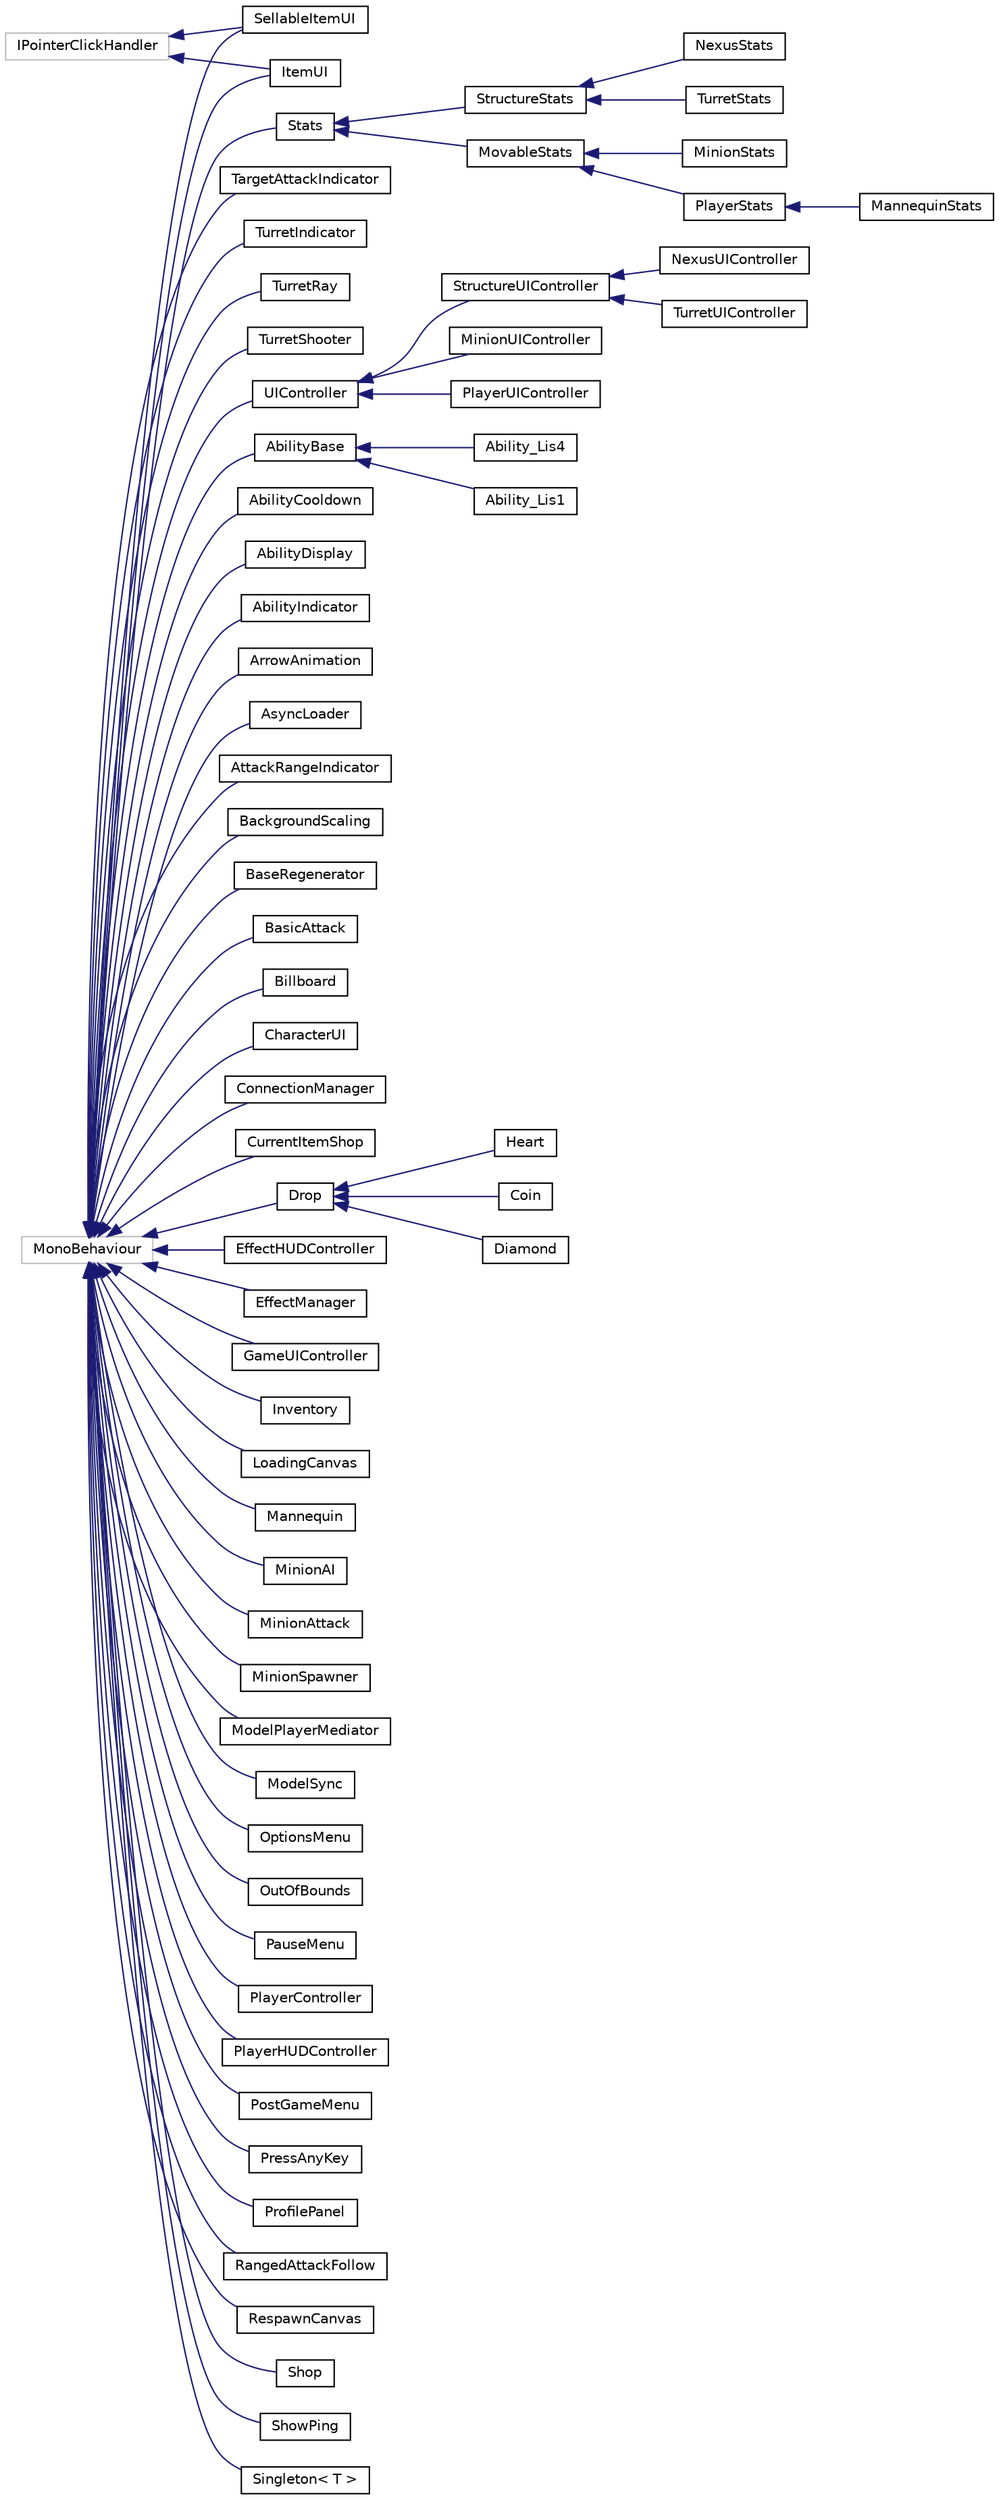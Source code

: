 digraph "Jerarquia Gràfica de la Classe"
{
 // INTERACTIVE_SVG=YES
 // LATEX_PDF_SIZE
  bgcolor="transparent";
  edge [fontname="Helvetica",fontsize="10",labelfontname="Helvetica",labelfontsize="10"];
  node [fontname="Helvetica",fontsize="10",shape=record];
  rankdir="LR";
  Node3 [label="IPointerClickHandler",height=0.2,width=0.4,color="grey75",tooltip=" "];
  Node3 -> Node0 [dir="back",color="midnightblue",fontsize="10",style="solid",fontname="Helvetica"];
  Node0 [label="ItemUI",height=0.2,width=0.4,color="black",URL="$class_item_u_i.html",tooltip=" "];
  Node3 -> Node5 [dir="back",color="midnightblue",fontsize="10",style="solid",fontname="Helvetica"];
  Node5 [label="SellableItemUI",height=0.2,width=0.4,color="black",URL="$class_sellable_item_u_i.html",tooltip=" "];
  Node8 [label="MonoBehaviour",height=0.2,width=0.4,color="grey75",tooltip=" "];
  Node8 -> Node9 [dir="back",color="midnightblue",fontsize="10",style="solid",fontname="Helvetica"];
  Node9 [label="AbilityBase",height=0.2,width=0.4,color="black",URL="$class_ability_base.html",tooltip="Base class for all the Ability_Instanciable prefab scripts."];
  Node9 -> Node10 [dir="back",color="midnightblue",fontsize="10",style="solid",fontname="Helvetica"];
  Node10 [label="Ability_Lis1",height=0.2,width=0.4,color="black",URL="$class_ability___lis1.html",tooltip=" "];
  Node9 -> Node11 [dir="back",color="midnightblue",fontsize="10",style="solid",fontname="Helvetica"];
  Node11 [label="Ability_Lis4",height=0.2,width=0.4,color="black",URL="$class_ability___lis4.html",tooltip=" "];
  Node8 -> Node12 [dir="back",color="midnightblue",fontsize="10",style="solid",fontname="Helvetica"];
  Node12 [label="AbilityCooldown",height=0.2,width=0.4,color="black",URL="$class_ability_cooldown.html",tooltip=" "];
  Node8 -> Node13 [dir="back",color="midnightblue",fontsize="10",style="solid",fontname="Helvetica"];
  Node13 [label="AbilityDisplay",height=0.2,width=0.4,color="black",URL="$class_ability_display.html",tooltip=" "];
  Node8 -> Node14 [dir="back",color="midnightblue",fontsize="10",style="solid",fontname="Helvetica"];
  Node14 [label="AbilityIndicator",height=0.2,width=0.4,color="black",URL="$class_ability_indicator.html",tooltip=" "];
  Node8 -> Node15 [dir="back",color="midnightblue",fontsize="10",style="solid",fontname="Helvetica"];
  Node15 [label="ArrowAnimation",height=0.2,width=0.4,color="black",URL="$class_arrow_animation.html",tooltip=" "];
  Node8 -> Node16 [dir="back",color="midnightblue",fontsize="10",style="solid",fontname="Helvetica"];
  Node16 [label="AsyncLoader",height=0.2,width=0.4,color="black",URL="$class_async_loader.html",tooltip=" "];
  Node8 -> Node17 [dir="back",color="midnightblue",fontsize="10",style="solid",fontname="Helvetica"];
  Node17 [label="AttackRangeIndicator",height=0.2,width=0.4,color="black",URL="$class_attack_range_indicator.html",tooltip="Script that shows and hides the Range Indicator of the basic attack."];
  Node8 -> Node18 [dir="back",color="midnightblue",fontsize="10",style="solid",fontname="Helvetica"];
  Node18 [label="BackgroundScaling",height=0.2,width=0.4,color="black",URL="$class_background_scaling.html",tooltip="Image Scaling effect driven by a simple Sin equation."];
  Node8 -> Node19 [dir="back",color="midnightblue",fontsize="10",style="solid",fontname="Helvetica"];
  Node19 [label="BaseRegenerator",height=0.2,width=0.4,color="black",URL="$class_base_regenerator.html",tooltip=" "];
  Node8 -> Node20 [dir="back",color="midnightblue",fontsize="10",style="solid",fontname="Helvetica"];
  Node20 [label="BasicAttack",height=0.2,width=0.4,color="black",URL="$class_basic_attack.html",tooltip=" "];
  Node8 -> Node21 [dir="back",color="midnightblue",fontsize="10",style="solid",fontname="Helvetica"];
  Node21 [label="Billboard",height=0.2,width=0.4,color="black",URL="$class_billboard.html",tooltip=" "];
  Node8 -> Node22 [dir="back",color="midnightblue",fontsize="10",style="solid",fontname="Helvetica"];
  Node22 [label="CharacterUI",height=0.2,width=0.4,color="black",URL="$class_character_u_i.html",tooltip=" "];
  Node8 -> Node23 [dir="back",color="midnightblue",fontsize="10",style="solid",fontname="Helvetica"];
  Node23 [label="ConnectionManager",height=0.2,width=0.4,color="black",URL="$class_connection_manager.html",tooltip=" "];
  Node8 -> Node24 [dir="back",color="midnightblue",fontsize="10",style="solid",fontname="Helvetica"];
  Node24 [label="CurrentItemShop",height=0.2,width=0.4,color="black",URL="$class_current_item_shop.html",tooltip=" "];
  Node8 -> Node25 [dir="back",color="midnightblue",fontsize="10",style="solid",fontname="Helvetica"];
  Node25 [label="Drop",height=0.2,width=0.4,color="black",URL="$class_drop.html",tooltip=" "];
  Node25 -> Node26 [dir="back",color="midnightblue",fontsize="10",style="solid",fontname="Helvetica"];
  Node26 [label="Coin",height=0.2,width=0.4,color="black",URL="$class_coin.html",tooltip=" "];
  Node25 -> Node27 [dir="back",color="midnightblue",fontsize="10",style="solid",fontname="Helvetica"];
  Node27 [label="Diamond",height=0.2,width=0.4,color="black",URL="$class_diamond.html",tooltip=" "];
  Node25 -> Node28 [dir="back",color="midnightblue",fontsize="10",style="solid",fontname="Helvetica"];
  Node28 [label="Heart",height=0.2,width=0.4,color="black",URL="$class_heart.html",tooltip=" "];
  Node8 -> Node29 [dir="back",color="midnightblue",fontsize="10",style="solid",fontname="Helvetica"];
  Node29 [label="EffectHUDController",height=0.2,width=0.4,color="black",URL="$class_effect_h_u_d_controller.html",tooltip=" "];
  Node8 -> Node30 [dir="back",color="midnightblue",fontsize="10",style="solid",fontname="Helvetica"];
  Node30 [label="EffectManager",height=0.2,width=0.4,color="black",URL="$class_effect_manager.html",tooltip=" "];
  Node8 -> Node31 [dir="back",color="midnightblue",fontsize="10",style="solid",fontname="Helvetica"];
  Node31 [label="GameUIController",height=0.2,width=0.4,color="black",URL="$class_game_u_i_controller.html",tooltip=" "];
  Node8 -> Node32 [dir="back",color="midnightblue",fontsize="10",style="solid",fontname="Helvetica"];
  Node32 [label="Inventory",height=0.2,width=0.4,color="black",URL="$class_inventory.html",tooltip=" "];
  Node8 -> Node0 [dir="back",color="midnightblue",fontsize="10",style="solid",fontname="Helvetica"];
  Node8 -> Node33 [dir="back",color="midnightblue",fontsize="10",style="solid",fontname="Helvetica"];
  Node33 [label="LoadingCanvas",height=0.2,width=0.4,color="black",URL="$class_loading_canvas.html",tooltip=" "];
  Node8 -> Node34 [dir="back",color="midnightblue",fontsize="10",style="solid",fontname="Helvetica"];
  Node34 [label="Mannequin",height=0.2,width=0.4,color="black",URL="$class_mannequin.html",tooltip=" "];
  Node8 -> Node35 [dir="back",color="midnightblue",fontsize="10",style="solid",fontname="Helvetica"];
  Node35 [label="MinionAI",height=0.2,width=0.4,color="black",URL="$class_minion_a_i.html",tooltip=" "];
  Node8 -> Node36 [dir="back",color="midnightblue",fontsize="10",style="solid",fontname="Helvetica"];
  Node36 [label="MinionAttack",height=0.2,width=0.4,color="black",URL="$class_minion_attack.html",tooltip=" "];
  Node8 -> Node37 [dir="back",color="midnightblue",fontsize="10",style="solid",fontname="Helvetica"];
  Node37 [label="MinionSpawner",height=0.2,width=0.4,color="black",URL="$class_minion_spawner.html",tooltip=" "];
  Node8 -> Node38 [dir="back",color="midnightblue",fontsize="10",style="solid",fontname="Helvetica"];
  Node38 [label="ModelPlayerMediator",height=0.2,width=0.4,color="black",URL="$class_model_player_mediator.html",tooltip=" "];
  Node8 -> Node39 [dir="back",color="midnightblue",fontsize="10",style="solid",fontname="Helvetica"];
  Node39 [label="ModelSync",height=0.2,width=0.4,color="black",URL="$class_model_sync.html",tooltip=" "];
  Node8 -> Node40 [dir="back",color="midnightblue",fontsize="10",style="solid",fontname="Helvetica"];
  Node40 [label="OptionsMenu",height=0.2,width=0.4,color="black",URL="$class_options_menu.html",tooltip=" "];
  Node8 -> Node41 [dir="back",color="midnightblue",fontsize="10",style="solid",fontname="Helvetica"];
  Node41 [label="OutOfBounds",height=0.2,width=0.4,color="black",URL="$class_out_of_bounds.html",tooltip=" "];
  Node8 -> Node42 [dir="back",color="midnightblue",fontsize="10",style="solid",fontname="Helvetica"];
  Node42 [label="PauseMenu",height=0.2,width=0.4,color="black",URL="$class_pause_menu.html",tooltip=" "];
  Node8 -> Node43 [dir="back",color="midnightblue",fontsize="10",style="solid",fontname="Helvetica"];
  Node43 [label="PlayerController",height=0.2,width=0.4,color="black",URL="$class_player_controller.html",tooltip="Player Controller is the main class that handles all the movement of the Player."];
  Node8 -> Node44 [dir="back",color="midnightblue",fontsize="10",style="solid",fontname="Helvetica"];
  Node44 [label="PlayerHUDController",height=0.2,width=0.4,color="black",URL="$class_player_h_u_d_controller.html",tooltip=" "];
  Node8 -> Node45 [dir="back",color="midnightblue",fontsize="10",style="solid",fontname="Helvetica"];
  Node45 [label="PostGameMenu",height=0.2,width=0.4,color="black",URL="$class_post_game_menu.html",tooltip=" "];
  Node8 -> Node46 [dir="back",color="midnightblue",fontsize="10",style="solid",fontname="Helvetica"];
  Node46 [label="PressAnyKey",height=0.2,width=0.4,color="black",URL="$class_press_any_key.html",tooltip="Detects when the player pressed any key and connects to the server accordingly."];
  Node8 -> Node47 [dir="back",color="midnightblue",fontsize="10",style="solid",fontname="Helvetica"];
  Node47 [label="ProfilePanel",height=0.2,width=0.4,color="black",URL="$class_profile_panel.html",tooltip=" "];
  Node8 -> Node48 [dir="back",color="midnightblue",fontsize="10",style="solid",fontname="Helvetica"];
  Node48 [label="RangedAttackFollow",height=0.2,width=0.4,color="black",URL="$class_ranged_attack_follow.html",tooltip=" "];
  Node8 -> Node49 [dir="back",color="midnightblue",fontsize="10",style="solid",fontname="Helvetica"];
  Node49 [label="RespawnCanvas",height=0.2,width=0.4,color="black",URL="$class_respawn_canvas.html",tooltip=" "];
  Node8 -> Node5 [dir="back",color="midnightblue",fontsize="10",style="solid",fontname="Helvetica"];
  Node8 -> Node50 [dir="back",color="midnightblue",fontsize="10",style="solid",fontname="Helvetica"];
  Node50 [label="Shop",height=0.2,width=0.4,color="black",URL="$class_shop.html",tooltip=" "];
  Node8 -> Node51 [dir="back",color="midnightblue",fontsize="10",style="solid",fontname="Helvetica"];
  Node51 [label="ShowPing",height=0.2,width=0.4,color="black",URL="$class_show_ping.html",tooltip=" "];
  Node8 -> Node52 [dir="back",color="midnightblue",fontsize="10",style="solid",fontname="Helvetica"];
  Node52 [label="Singleton\< T \>",height=0.2,width=0.4,color="black",URL="$class_singleton.html",tooltip="Singleton Base class."];
  Node8 -> Node53 [dir="back",color="midnightblue",fontsize="10",style="solid",fontname="Helvetica"];
  Node53 [label="Stats",height=0.2,width=0.4,color="black",URL="$class_stats.html",tooltip=" "];
  Node53 -> Node54 [dir="back",color="midnightblue",fontsize="10",style="solid",fontname="Helvetica"];
  Node54 [label="MovableStats",height=0.2,width=0.4,color="black",URL="$class_movable_stats.html",tooltip=" "];
  Node54 -> Node55 [dir="back",color="midnightblue",fontsize="10",style="solid",fontname="Helvetica"];
  Node55 [label="MinionStats",height=0.2,width=0.4,color="black",URL="$class_minion_stats.html",tooltip="Minion Stats is the main class that controls all the Minion Statistics for every Minion entity within..."];
  Node54 -> Node56 [dir="back",color="midnightblue",fontsize="10",style="solid",fontname="Helvetica"];
  Node56 [label="PlayerStats",height=0.2,width=0.4,color="black",URL="$class_player_stats.html",tooltip="Player Stats is the main class that controls all the Player Statistics in all time in the game execut..."];
  Node56 -> Node57 [dir="back",color="midnightblue",fontsize="10",style="solid",fontname="Helvetica"];
  Node57 [label="MannequinStats",height=0.2,width=0.4,color="black",URL="$class_mannequin_stats.html",tooltip=" "];
  Node53 -> Node58 [dir="back",color="midnightblue",fontsize="10",style="solid",fontname="Helvetica"];
  Node58 [label="StructureStats",height=0.2,width=0.4,color="black",URL="$class_structure_stats.html",tooltip=" "];
  Node58 -> Node59 [dir="back",color="midnightblue",fontsize="10",style="solid",fontname="Helvetica"];
  Node59 [label="NexusStats",height=0.2,width=0.4,color="black",URL="$class_nexus_stats.html",tooltip=" "];
  Node58 -> Node60 [dir="back",color="midnightblue",fontsize="10",style="solid",fontname="Helvetica"];
  Node60 [label="TurretStats",height=0.2,width=0.4,color="black",URL="$class_turret_stats.html",tooltip=" "];
  Node8 -> Node61 [dir="back",color="midnightblue",fontsize="10",style="solid",fontname="Helvetica"];
  Node61 [label="TargetAttackIndicator",height=0.2,width=0.4,color="black",URL="$class_target_attack_indicator.html",tooltip=" "];
  Node8 -> Node62 [dir="back",color="midnightblue",fontsize="10",style="solid",fontname="Helvetica"];
  Node62 [label="TurretIndicator",height=0.2,width=0.4,color="black",URL="$class_turret_indicator.html",tooltip=" "];
  Node8 -> Node63 [dir="back",color="midnightblue",fontsize="10",style="solid",fontname="Helvetica"];
  Node63 [label="TurretRay",height=0.2,width=0.4,color="black",URL="$class_turret_ray.html",tooltip=" "];
  Node8 -> Node64 [dir="back",color="midnightblue",fontsize="10",style="solid",fontname="Helvetica"];
  Node64 [label="TurretShooter",height=0.2,width=0.4,color="black",URL="$class_turret_shooter.html",tooltip="This detects all the nearby attackable entities and shoots them if they are from the enemy team."];
  Node8 -> Node65 [dir="back",color="midnightblue",fontsize="10",style="solid",fontname="Helvetica"];
  Node65 [label="UIController",height=0.2,width=0.4,color="black",URL="$class_u_i_controller.html",tooltip="Base abstract class for all the entities that have UI and Stats in the game."];
  Node65 -> Node66 [dir="back",color="midnightblue",fontsize="10",style="solid",fontname="Helvetica"];
  Node66 [label="MinionUIController",height=0.2,width=0.4,color="black",URL="$class_minion_u_i_controller.html",tooltip="UIController for all the Minion entities of the game."];
  Node65 -> Node67 [dir="back",color="midnightblue",fontsize="10",style="solid",fontname="Helvetica"];
  Node67 [label="PlayerUIController",height=0.2,width=0.4,color="black",URL="$class_player_u_i_controller.html",tooltip="UI Controller for the Player Stats"];
  Node65 -> Node68 [dir="back",color="midnightblue",fontsize="10",style="solid",fontname="Helvetica"];
  Node68 [label="StructureUIController",height=0.2,width=0.4,color="black",URL="$class_structure_u_i_controller.html",tooltip=" "];
  Node68 -> Node69 [dir="back",color="midnightblue",fontsize="10",style="solid",fontname="Helvetica"];
  Node69 [label="NexusUIController",height=0.2,width=0.4,color="black",URL="$class_nexus_u_i_controller.html",tooltip=" "];
  Node68 -> Node70 [dir="back",color="midnightblue",fontsize="10",style="solid",fontname="Helvetica"];
  Node70 [label="TurretUIController",height=0.2,width=0.4,color="black",URL="$class_turret_u_i_controller.html",tooltip=" "];
}
